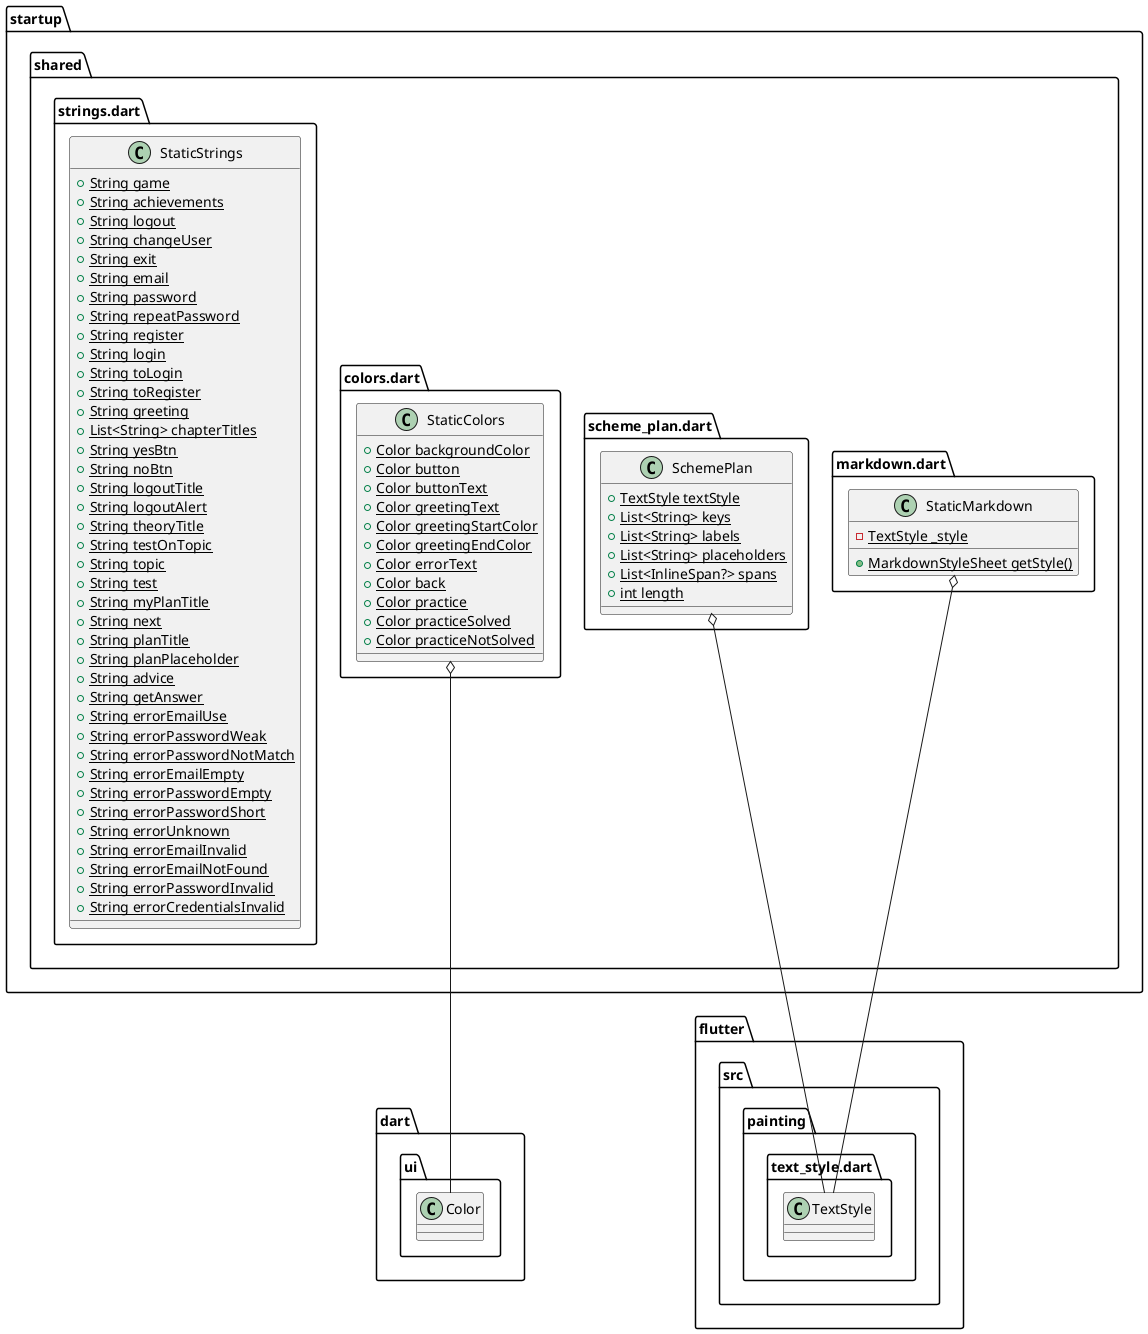 @startuml
set namespaceSeparator ::

class "startup::shared::colors.dart::StaticColors" {
  {static} +Color backgroundColor
  {static} +Color button
  {static} +Color buttonText
  {static} +Color greetingText
  {static} +Color greetingStartColor
  {static} +Color greetingEndColor
  {static} +Color errorText
  {static} +Color back
  {static} +Color practice
  {static} +Color practiceSolved
  {static} +Color practiceNotSolved
}

"startup::shared::colors.dart::StaticColors" o-- "dart::ui::Color"

class "startup::shared::markdown.dart::StaticMarkdown" {
  {static} -TextStyle _style
  {static} +MarkdownStyleSheet getStyle()
}

"startup::shared::markdown.dart::StaticMarkdown" o-- "flutter::src::painting::text_style.dart::TextStyle"

class "startup::shared::scheme_plan.dart::SchemePlan" {
  {static} +TextStyle textStyle
  {static} +List<String> keys
  {static} +List<String> labels
  {static} +List<String> placeholders
  {static} +List<InlineSpan?> spans
  {static} +int length
}

"startup::shared::scheme_plan.dart::SchemePlan" o-- "flutter::src::painting::text_style.dart::TextStyle"

class "startup::shared::strings.dart::StaticStrings" {
  {static} +String game
  {static} +String achievements
  {static} +String logout
  {static} +String changeUser
  {static} +String exit
  {static} +String email
  {static} +String password
  {static} +String repeatPassword
  {static} +String register
  {static} +String login
  {static} +String toLogin
  {static} +String toRegister
  {static} +String greeting
  {static} +List<String> chapterTitles
  {static} +String yesBtn
  {static} +String noBtn
  {static} +String logoutTitle
  {static} +String logoutAlert
  {static} +String theoryTitle
  {static} +String testOnTopic
  {static} +String topic
  {static} +String test
  {static} +String myPlanTitle
  {static} +String next
  {static} +String planTitle
  {static} +String planPlaceholder
  {static} +String advice
  {static} +String getAnswer
  {static} +String errorEmailUse
  {static} +String errorPasswordWeak
  {static} +String errorPasswordNotMatch
  {static} +String errorEmailEmpty
  {static} +String errorPasswordEmpty
  {static} +String errorPasswordShort
  {static} +String errorUnknown
  {static} +String errorEmailInvalid
  {static} +String errorEmailNotFound
  {static} +String errorPasswordInvalid
  {static} +String errorCredentialsInvalid
}


@enduml